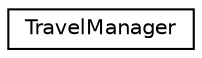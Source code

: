 digraph "Graphical Class Hierarchy"
{
 // LATEX_PDF_SIZE
  edge [fontname="Helvetica",fontsize="10",labelfontname="Helvetica",labelfontsize="10"];
  node [fontname="Helvetica",fontsize="10",shape=record];
  rankdir="LR";
  Node0 [label="TravelManager",height=0.2,width=0.4,color="black", fillcolor="white", style="filled",URL="$classTravelManager.html",tooltip=" "];
}
